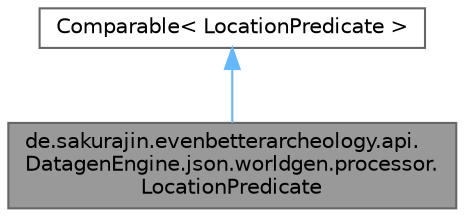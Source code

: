 digraph "de.sakurajin.evenbetterarcheology.api.DatagenEngine.json.worldgen.processor.LocationPredicate"
{
 // LATEX_PDF_SIZE
  bgcolor="transparent";
  edge [fontname=Helvetica,fontsize=10,labelfontname=Helvetica,labelfontsize=10];
  node [fontname=Helvetica,fontsize=10,shape=box,height=0.2,width=0.4];
  Node1 [label="de.sakurajin.evenbetterarcheology.api.\lDatagenEngine.json.worldgen.processor.\lLocationPredicate",height=0.2,width=0.4,color="gray40", fillcolor="grey60", style="filled", fontcolor="black",tooltip=" "];
  Node2 -> Node1 [dir="back",color="steelblue1",style="solid"];
  Node2 [label="Comparable\< LocationPredicate \>",height=0.2,width=0.4,color="gray40", fillcolor="white", style="filled",tooltip=" "];
}
